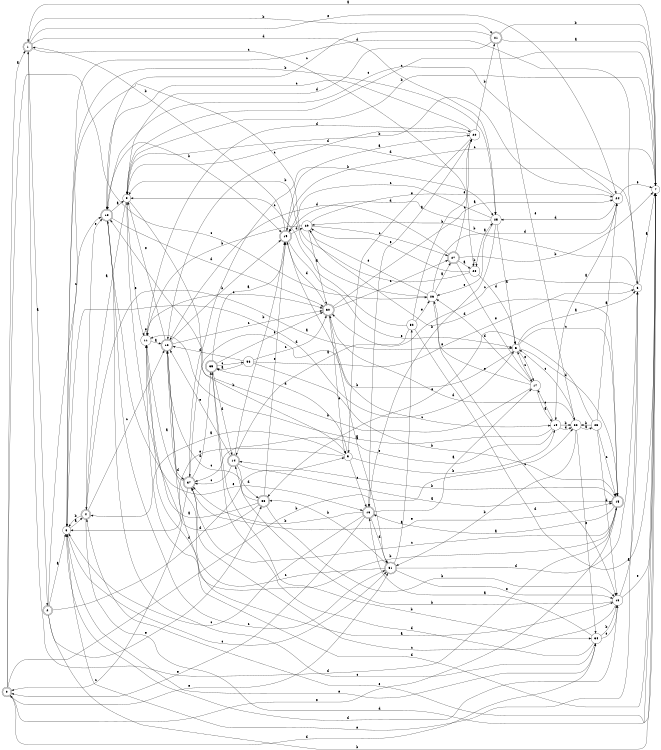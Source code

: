 digraph n31_3 {
__start0 [label="" shape="none"];

rankdir=LR;
size="8,5";

s0 [style="rounded,filled", color="black", fillcolor="white" shape="doublecircle", label="0"];
s1 [style="rounded,filled", color="black", fillcolor="white" shape="doublecircle", label="1"];
s2 [style="rounded,filled", color="black", fillcolor="white" shape="doublecircle", label="2"];
s3 [style="filled", color="black", fillcolor="white" shape="circle", label="3"];
s4 [style="rounded,filled", color="black", fillcolor="white" shape="doublecircle", label="4"];
s5 [style="filled", color="black", fillcolor="white" shape="circle", label="5"];
s6 [style="filled", color="black", fillcolor="white" shape="circle", label="6"];
s7 [style="filled", color="black", fillcolor="white" shape="circle", label="7"];
s8 [style="filled", color="black", fillcolor="white" shape="circle", label="8"];
s9 [style="filled", color="black", fillcolor="white" shape="circle", label="9"];
s10 [style="filled", color="black", fillcolor="white" shape="circle", label="10"];
s11 [style="filled", color="black", fillcolor="white" shape="circle", label="11"];
s12 [style="rounded,filled", color="black", fillcolor="white" shape="doublecircle", label="12"];
s13 [style="filled", color="black", fillcolor="white" shape="circle", label="13"];
s14 [style="rounded,filled", color="black", fillcolor="white" shape="doublecircle", label="14"];
s15 [style="rounded,filled", color="black", fillcolor="white" shape="doublecircle", label="15"];
s16 [style="rounded,filled", color="black", fillcolor="white" shape="doublecircle", label="16"];
s17 [style="filled", color="black", fillcolor="white" shape="circle", label="17"];
s18 [style="rounded,filled", color="black", fillcolor="white" shape="doublecircle", label="18"];
s19 [style="rounded,filled", color="black", fillcolor="white" shape="doublecircle", label="19"];
s20 [style="filled", color="black", fillcolor="white" shape="circle", label="20"];
s21 [style="rounded,filled", color="black", fillcolor="white" shape="doublecircle", label="21"];
s22 [style="filled", color="black", fillcolor="white" shape="circle", label="22"];
s23 [style="filled", color="black", fillcolor="white" shape="circle", label="23"];
s24 [style="filled", color="black", fillcolor="white" shape="circle", label="24"];
s25 [style="filled", color="black", fillcolor="white" shape="circle", label="25"];
s26 [style="filled", color="black", fillcolor="white" shape="circle", label="26"];
s27 [style="rounded,filled", color="black", fillcolor="white" shape="doublecircle", label="27"];
s28 [style="filled", color="black", fillcolor="white" shape="circle", label="28"];
s29 [style="filled", color="black", fillcolor="white" shape="circle", label="29"];
s30 [style="rounded,filled", color="black", fillcolor="white" shape="doublecircle", label="30"];
s31 [style="rounded,filled", color="black", fillcolor="white" shape="doublecircle", label="31"];
s32 [style="filled", color="black", fillcolor="white" shape="circle", label="32"];
s33 [style="rounded,filled", color="black", fillcolor="white" shape="doublecircle", label="33"];
s34 [style="filled", color="black", fillcolor="white" shape="circle", label="34"];
s35 [style="rounded,filled", color="black", fillcolor="white" shape="doublecircle", label="35"];
s36 [style="filled", color="black", fillcolor="white" shape="circle", label="36"];
s37 [style="rounded,filled", color="black", fillcolor="white" shape="doublecircle", label="37"];
s0 -> s1 [label="a"];
s0 -> s22 [label="b"];
s0 -> s26 [label="c"];
s0 -> s34 [label="d"];
s0 -> s31 [label="e"];
s1 -> s2 [label="a"];
s1 -> s21 [label="b"];
s1 -> s28 [label="c"];
s1 -> s25 [label="d"];
s1 -> s24 [label="e"];
s2 -> s3 [label="a"];
s2 -> s7 [label="b"];
s2 -> s18 [label="c"];
s2 -> s9 [label="d"];
s2 -> s33 [label="e"];
s3 -> s4 [label="a"];
s3 -> s25 [label="b"];
s3 -> s31 [label="c"];
s3 -> s5 [label="d"];
s3 -> s34 [label="e"];
s4 -> s5 [label="a"];
s4 -> s3 [label="b"];
s4 -> s12 [label="c"];
s4 -> s7 [label="d"];
s4 -> s18 [label="e"];
s5 -> s6 [label="a"];
s5 -> s37 [label="b"];
s5 -> s15 [label="c"];
s5 -> s15 [label="d"];
s5 -> s17 [label="e"];
s6 -> s7 [label="a"];
s6 -> s29 [label="b"];
s6 -> s30 [label="c"];
s6 -> s3 [label="d"];
s6 -> s3 [label="e"];
s7 -> s1 [label="a"];
s7 -> s8 [label="b"];
s7 -> s19 [label="c"];
s7 -> s11 [label="d"];
s7 -> s4 [label="e"];
s8 -> s4 [label="a"];
s8 -> s9 [label="b"];
s8 -> s7 [label="c"];
s8 -> s6 [label="d"];
s8 -> s11 [label="e"];
s9 -> s4 [label="a"];
s9 -> s10 [label="b"];
s9 -> s16 [label="c"];
s9 -> s35 [label="d"];
s9 -> s3 [label="e"];
s10 -> s11 [label="a"];
s10 -> s22 [label="b"];
s10 -> s17 [label="c"];
s10 -> s22 [label="d"];
s10 -> s37 [label="e"];
s11 -> s12 [label="a"];
s11 -> s15 [label="b"];
s11 -> s30 [label="c"];
s11 -> s20 [label="d"];
s11 -> s11 [label="e"];
s12 -> s13 [label="a"];
s12 -> s19 [label="b"];
s12 -> s30 [label="c"];
s12 -> s37 [label="d"];
s12 -> s8 [label="e"];
s13 -> s6 [label="a"];
s13 -> s14 [label="b"];
s13 -> s37 [label="c"];
s13 -> s3 [label="d"];
s13 -> s7 [label="e"];
s14 -> s15 [label="a"];
s14 -> s19 [label="b"];
s14 -> s37 [label="c"];
s14 -> s33 [label="d"];
s14 -> s12 [label="e"];
s15 -> s16 [label="a"];
s15 -> s14 [label="b"];
s15 -> s37 [label="c"];
s15 -> s1 [label="d"];
s15 -> s0 [label="e"];
s16 -> s17 [label="a"];
s16 -> s37 [label="b"];
s16 -> s3 [label="c"];
s16 -> s31 [label="d"];
s16 -> s0 [label="e"];
s17 -> s10 [label="a"];
s17 -> s18 [label="b"];
s17 -> s5 [label="c"];
s17 -> s26 [label="d"];
s17 -> s26 [label="e"];
s18 -> s8 [label="a"];
s18 -> s19 [label="b"];
s18 -> s31 [label="c"];
s18 -> s30 [label="d"];
s18 -> s16 [label="e"];
s19 -> s20 [label="a"];
s19 -> s1 [label="b"];
s19 -> s10 [label="c"];
s19 -> s29 [label="d"];
s19 -> s5 [label="e"];
s20 -> s16 [label="a"];
s20 -> s21 [label="b"];
s20 -> s18 [label="c"];
s20 -> s12 [label="d"];
s20 -> s9 [label="e"];
s21 -> s7 [label="a"];
s21 -> s7 [label="b"];
s21 -> s18 [label="c"];
s21 -> s8 [label="d"];
s21 -> s22 [label="e"];
s22 -> s23 [label="a"];
s22 -> s31 [label="b"];
s22 -> s5 [label="c"];
s22 -> s30 [label="d"];
s22 -> s34 [label="e"];
s23 -> s24 [label="a"];
s23 -> s22 [label="b"];
s23 -> s15 [label="c"];
s23 -> s13 [label="d"];
s23 -> s33 [label="e"];
s24 -> s10 [label="a"];
s24 -> s8 [label="b"];
s24 -> s18 [label="c"];
s24 -> s25 [label="d"];
s24 -> s7 [label="e"];
s25 -> s5 [label="a"];
s25 -> s16 [label="b"];
s25 -> s19 [label="c"];
s25 -> s19 [label="d"];
s25 -> s26 [label="e"];
s26 -> s27 [label="a"];
s26 -> s8 [label="b"];
s26 -> s13 [label="c"];
s26 -> s24 [label="d"];
s26 -> s29 [label="e"];
s27 -> s28 [label="a"];
s27 -> s7 [label="b"];
s27 -> s20 [label="c"];
s27 -> s12 [label="d"];
s27 -> s17 [label="e"];
s28 -> s25 [label="a"];
s28 -> s28 [label="b"];
s28 -> s3 [label="c"];
s28 -> s5 [label="d"];
s28 -> s29 [label="e"];
s29 -> s30 [label="a"];
s29 -> s11 [label="b"];
s29 -> s27 [label="c"];
s29 -> s15 [label="d"];
s29 -> s24 [label="e"];
s30 -> s24 [label="a"];
s30 -> s31 [label="b"];
s30 -> s27 [label="c"];
s30 -> s19 [label="d"];
s30 -> s9 [label="e"];
s31 -> s32 [label="a"];
s31 -> s33 [label="b"];
s31 -> s12 [label="c"];
s31 -> s6 [label="d"];
s31 -> s13 [label="e"];
s32 -> s14 [label="a"];
s32 -> s20 [label="b"];
s32 -> s8 [label="c"];
s32 -> s7 [label="d"];
s32 -> s26 [label="e"];
s33 -> s8 [label="a"];
s33 -> s13 [label="b"];
s33 -> s12 [label="c"];
s33 -> s11 [label="d"];
s33 -> s19 [label="e"];
s34 -> s16 [label="a"];
s34 -> s13 [label="b"];
s34 -> s18 [label="c"];
s34 -> s35 [label="d"];
s34 -> s13 [label="e"];
s35 -> s19 [label="a"];
s35 -> s34 [label="b"];
s35 -> s36 [label="c"];
s35 -> s14 [label="d"];
s35 -> s30 [label="e"];
s36 -> s35 [label="a"];
s36 -> s15 [label="b"];
s36 -> s30 [label="c"];
s36 -> s12 [label="d"];
s36 -> s6 [label="e"];
s37 -> s11 [label="a"];
s37 -> s25 [label="b"];
s37 -> s0 [label="c"];
s37 -> s35 [label="d"];
s37 -> s15 [label="e"];

}